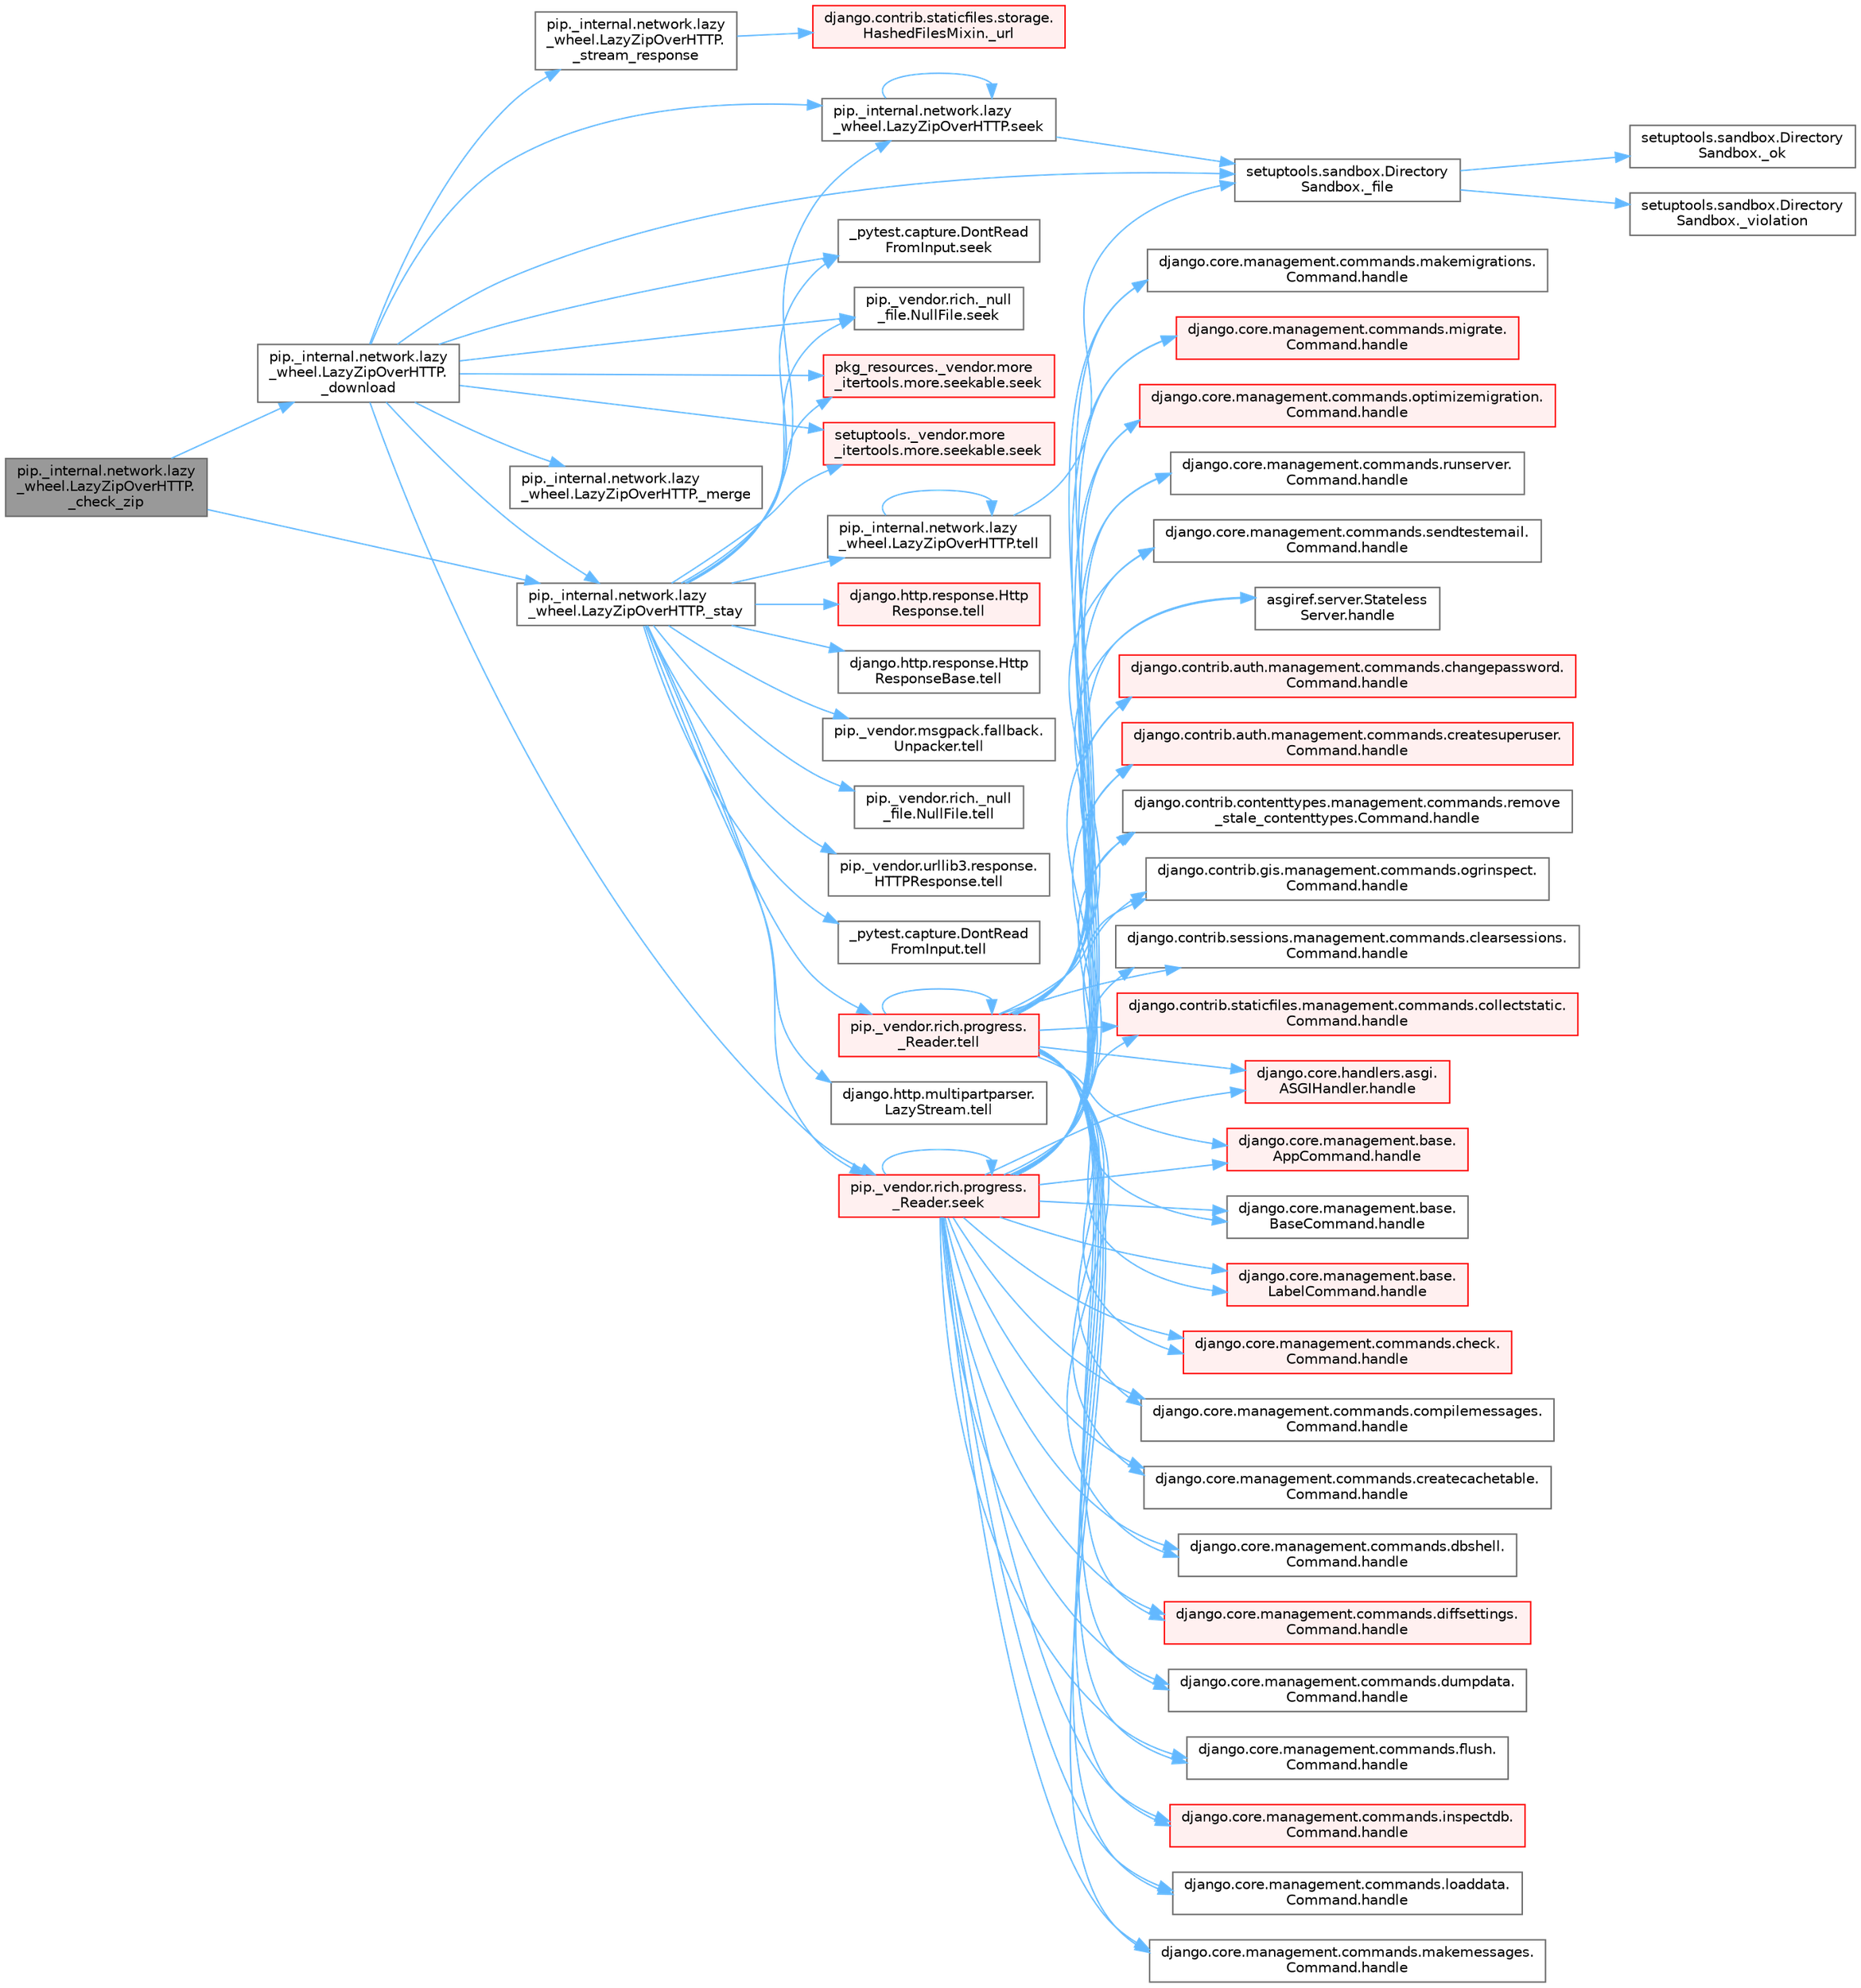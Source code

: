 digraph "pip._internal.network.lazy_wheel.LazyZipOverHTTP._check_zip"
{
 // LATEX_PDF_SIZE
  bgcolor="transparent";
  edge [fontname=Helvetica,fontsize=10,labelfontname=Helvetica,labelfontsize=10];
  node [fontname=Helvetica,fontsize=10,shape=box,height=0.2,width=0.4];
  rankdir="LR";
  Node1 [id="Node000001",label="pip._internal.network.lazy\l_wheel.LazyZipOverHTTP.\l_check_zip",height=0.2,width=0.4,color="gray40", fillcolor="grey60", style="filled", fontcolor="black",tooltip=" "];
  Node1 -> Node2 [id="edge1_Node000001_Node000002",color="steelblue1",style="solid",tooltip=" "];
  Node2 [id="Node000002",label="pip._internal.network.lazy\l_wheel.LazyZipOverHTTP.\l_download",height=0.2,width=0.4,color="grey40", fillcolor="white", style="filled",URL="$classpip_1_1__internal_1_1network_1_1lazy__wheel_1_1_lazy_zip_over_h_t_t_p.html#ad2434541dbceb1d56f3982d08a80a3ad",tooltip=" "];
  Node2 -> Node3 [id="edge2_Node000002_Node000003",color="steelblue1",style="solid",tooltip=" "];
  Node3 [id="Node000003",label="setuptools.sandbox.Directory\lSandbox._file",height=0.2,width=0.4,color="grey40", fillcolor="white", style="filled",URL="$classsetuptools_1_1sandbox_1_1_directory_sandbox.html#acf799106ef73553cbfdf57cc16babd98",tooltip=" "];
  Node3 -> Node4 [id="edge3_Node000003_Node000004",color="steelblue1",style="solid",tooltip=" "];
  Node4 [id="Node000004",label="setuptools.sandbox.Directory\lSandbox._ok",height=0.2,width=0.4,color="grey40", fillcolor="white", style="filled",URL="$classsetuptools_1_1sandbox_1_1_directory_sandbox.html#abfdcff9b89e73dd53456f61f8e4faffe",tooltip=" "];
  Node3 -> Node5 [id="edge4_Node000003_Node000005",color="steelblue1",style="solid",tooltip=" "];
  Node5 [id="Node000005",label="setuptools.sandbox.Directory\lSandbox._violation",height=0.2,width=0.4,color="grey40", fillcolor="white", style="filled",URL="$classsetuptools_1_1sandbox_1_1_directory_sandbox.html#a8c89d3b8ec435167b115d5baa50e244f",tooltip=" "];
  Node2 -> Node6 [id="edge5_Node000002_Node000006",color="steelblue1",style="solid",tooltip=" "];
  Node6 [id="Node000006",label="pip._internal.network.lazy\l_wheel.LazyZipOverHTTP._merge",height=0.2,width=0.4,color="grey40", fillcolor="white", style="filled",URL="$classpip_1_1__internal_1_1network_1_1lazy__wheel_1_1_lazy_zip_over_h_t_t_p.html#a6288904450caaae6fc0886538c51aa45",tooltip=" "];
  Node2 -> Node7 [id="edge6_Node000002_Node000007",color="steelblue1",style="solid",tooltip=" "];
  Node7 [id="Node000007",label="pip._internal.network.lazy\l_wheel.LazyZipOverHTTP._stay",height=0.2,width=0.4,color="grey40", fillcolor="white", style="filled",URL="$classpip_1_1__internal_1_1network_1_1lazy__wheel_1_1_lazy_zip_over_h_t_t_p.html#a757f463c119369d7ac94764fa5d8b053",tooltip=" "];
  Node7 -> Node8 [id="edge7_Node000007_Node000008",color="steelblue1",style="solid",tooltip=" "];
  Node8 [id="Node000008",label="_pytest.capture.DontRead\lFromInput.seek",height=0.2,width=0.4,color="grey40", fillcolor="white", style="filled",URL="$class__pytest_1_1capture_1_1_dont_read_from_input.html#ad64c2c2ee226dfd47d613334303ea339",tooltip=" "];
  Node7 -> Node9 [id="edge8_Node000007_Node000009",color="steelblue1",style="solid",tooltip=" "];
  Node9 [id="Node000009",label="pip._internal.network.lazy\l_wheel.LazyZipOverHTTP.seek",height=0.2,width=0.4,color="grey40", fillcolor="white", style="filled",URL="$classpip_1_1__internal_1_1network_1_1lazy__wheel_1_1_lazy_zip_over_h_t_t_p.html#ada98bb65dd121f36ea9da51a44a9e22f",tooltip=" "];
  Node9 -> Node3 [id="edge9_Node000009_Node000003",color="steelblue1",style="solid",tooltip=" "];
  Node9 -> Node9 [id="edge10_Node000009_Node000009",color="steelblue1",style="solid",tooltip=" "];
  Node7 -> Node10 [id="edge11_Node000007_Node000010",color="steelblue1",style="solid",tooltip=" "];
  Node10 [id="Node000010",label="pip._vendor.rich._null\l_file.NullFile.seek",height=0.2,width=0.4,color="grey40", fillcolor="white", style="filled",URL="$classpip_1_1__vendor_1_1rich_1_1__null__file_1_1_null_file.html#aba95a7be77f8ed1d9abc7643996bf6b0",tooltip=" "];
  Node7 -> Node11 [id="edge12_Node000007_Node000011",color="steelblue1",style="solid",tooltip=" "];
  Node11 [id="Node000011",label="pip._vendor.rich.progress.\l_Reader.seek",height=0.2,width=0.4,color="red", fillcolor="#FFF0F0", style="filled",URL="$classpip_1_1__vendor_1_1rich_1_1progress_1_1___reader.html#a8577bcef22b050ec6d7b7cb2ce1b9053",tooltip=" "];
  Node11 -> Node12 [id="edge13_Node000011_Node000012",color="steelblue1",style="solid",tooltip=" "];
  Node12 [id="Node000012",label="asgiref.server.Stateless\lServer.handle",height=0.2,width=0.4,color="grey40", fillcolor="white", style="filled",URL="$classasgiref_1_1server_1_1_stateless_server.html#a35cf023938b43f40945fa4c4072ffbc1",tooltip=" "];
  Node11 -> Node13 [id="edge14_Node000011_Node000013",color="steelblue1",style="solid",tooltip=" "];
  Node13 [id="Node000013",label="django.contrib.auth.management.commands.changepassword.\lCommand.handle",height=0.2,width=0.4,color="red", fillcolor="#FFF0F0", style="filled",URL="$classdjango_1_1contrib_1_1auth_1_1management_1_1commands_1_1changepassword_1_1_command.html#a8967db67e9ba34055e8053ad062d9006",tooltip=" "];
  Node11 -> Node15 [id="edge15_Node000011_Node000015",color="steelblue1",style="solid",tooltip=" "];
  Node15 [id="Node000015",label="django.contrib.auth.management.commands.createsuperuser.\lCommand.handle",height=0.2,width=0.4,color="red", fillcolor="#FFF0F0", style="filled",URL="$classdjango_1_1contrib_1_1auth_1_1management_1_1commands_1_1createsuperuser_1_1_command.html#acc63f22a8181da25db0750a091470287",tooltip=" "];
  Node11 -> Node19 [id="edge16_Node000011_Node000019",color="steelblue1",style="solid",tooltip=" "];
  Node19 [id="Node000019",label="django.contrib.contenttypes.management.commands.remove\l_stale_contenttypes.Command.handle",height=0.2,width=0.4,color="grey40", fillcolor="white", style="filled",URL="$classdjango_1_1contrib_1_1contenttypes_1_1management_1_1commands_1_1remove__stale__contenttypes_1_1_command.html#a4877da71ed28ae791e138ba2fbf1dffe",tooltip=" "];
  Node11 -> Node20 [id="edge17_Node000011_Node000020",color="steelblue1",style="solid",tooltip=" "];
  Node20 [id="Node000020",label="django.contrib.gis.management.commands.ogrinspect.\lCommand.handle",height=0.2,width=0.4,color="grey40", fillcolor="white", style="filled",URL="$classdjango_1_1contrib_1_1gis_1_1management_1_1commands_1_1ogrinspect_1_1_command.html#ae6396324a38c7fcad96d9521034036b7",tooltip=" "];
  Node11 -> Node21 [id="edge18_Node000011_Node000021",color="steelblue1",style="solid",tooltip=" "];
  Node21 [id="Node000021",label="django.contrib.sessions.management.commands.clearsessions.\lCommand.handle",height=0.2,width=0.4,color="grey40", fillcolor="white", style="filled",URL="$classdjango_1_1contrib_1_1sessions_1_1management_1_1commands_1_1clearsessions_1_1_command.html#a729564a5d4b467fcc23bc0f9a4fa07c8",tooltip=" "];
  Node11 -> Node22 [id="edge19_Node000011_Node000022",color="steelblue1",style="solid",tooltip=" "];
  Node22 [id="Node000022",label="django.contrib.staticfiles.management.commands.collectstatic.\lCommand.handle",height=0.2,width=0.4,color="red", fillcolor="#FFF0F0", style="filled",URL="$classdjango_1_1contrib_1_1staticfiles_1_1management_1_1commands_1_1collectstatic_1_1_command.html#a77042fe151f5e5c26990bdd187c9f21e",tooltip=" "];
  Node11 -> Node716 [id="edge20_Node000011_Node000716",color="steelblue1",style="solid",tooltip=" "];
  Node716 [id="Node000716",label="django.core.handlers.asgi.\lASGIHandler.handle",height=0.2,width=0.4,color="red", fillcolor="#FFF0F0", style="filled",URL="$classdjango_1_1core_1_1handlers_1_1asgi_1_1_a_s_g_i_handler.html#ab8bd4217b27960d333b61f7311b7f8ee",tooltip=" "];
  Node11 -> Node726 [id="edge21_Node000011_Node000726",color="steelblue1",style="solid",tooltip=" "];
  Node726 [id="Node000726",label="django.core.management.base.\lAppCommand.handle",height=0.2,width=0.4,color="red", fillcolor="#FFF0F0", style="filled",URL="$classdjango_1_1core_1_1management_1_1base_1_1_app_command.html#ae9ba2e4e61b6a84c5937979789996637",tooltip=" "];
  Node11 -> Node729 [id="edge22_Node000011_Node000729",color="steelblue1",style="solid",tooltip=" "];
  Node729 [id="Node000729",label="django.core.management.base.\lBaseCommand.handle",height=0.2,width=0.4,color="grey40", fillcolor="white", style="filled",URL="$classdjango_1_1core_1_1management_1_1base_1_1_base_command.html#a52656ddf33d25f682f484c5d505a811d",tooltip=" "];
  Node11 -> Node730 [id="edge23_Node000011_Node000730",color="steelblue1",style="solid",tooltip=" "];
  Node730 [id="Node000730",label="django.core.management.base.\lLabelCommand.handle",height=0.2,width=0.4,color="red", fillcolor="#FFF0F0", style="filled",URL="$classdjango_1_1core_1_1management_1_1base_1_1_label_command.html#a5c44b4382ba6b7ead19c692f18811a09",tooltip=" "];
  Node11 -> Node733 [id="edge24_Node000011_Node000733",color="steelblue1",style="solid",tooltip=" "];
  Node733 [id="Node000733",label="django.core.management.commands.check.\lCommand.handle",height=0.2,width=0.4,color="red", fillcolor="#FFF0F0", style="filled",URL="$classdjango_1_1core_1_1management_1_1commands_1_1check_1_1_command.html#a4170f8ebcb94254dfffabf874e7c8a37",tooltip=" "];
  Node11 -> Node3099 [id="edge25_Node000011_Node003099",color="steelblue1",style="solid",tooltip=" "];
  Node3099 [id="Node003099",label="django.core.management.commands.compilemessages.\lCommand.handle",height=0.2,width=0.4,color="grey40", fillcolor="white", style="filled",URL="$classdjango_1_1core_1_1management_1_1commands_1_1compilemessages_1_1_command.html#a9567423b370d867833616c271a896ea4",tooltip=" "];
  Node11 -> Node3100 [id="edge26_Node000011_Node003100",color="steelblue1",style="solid",tooltip=" "];
  Node3100 [id="Node003100",label="django.core.management.commands.createcachetable.\lCommand.handle",height=0.2,width=0.4,color="grey40", fillcolor="white", style="filled",URL="$classdjango_1_1core_1_1management_1_1commands_1_1createcachetable_1_1_command.html#ac8cec4d5951f73d3fbebaa3c1ed5d018",tooltip=" "];
  Node11 -> Node3101 [id="edge27_Node000011_Node003101",color="steelblue1",style="solid",tooltip=" "];
  Node3101 [id="Node003101",label="django.core.management.commands.dbshell.\lCommand.handle",height=0.2,width=0.4,color="grey40", fillcolor="white", style="filled",URL="$classdjango_1_1core_1_1management_1_1commands_1_1dbshell_1_1_command.html#a91779bec0f76dbee6a02931805fd27cc",tooltip=" "];
  Node11 -> Node3102 [id="edge28_Node000011_Node003102",color="steelblue1",style="solid",tooltip=" "];
  Node3102 [id="Node003102",label="django.core.management.commands.diffsettings.\lCommand.handle",height=0.2,width=0.4,color="red", fillcolor="#FFF0F0", style="filled",URL="$classdjango_1_1core_1_1management_1_1commands_1_1diffsettings_1_1_command.html#aee3bf2e90e75bf3e5764ab1803632a9a",tooltip=" "];
  Node11 -> Node3104 [id="edge29_Node000011_Node003104",color="steelblue1",style="solid",tooltip=" "];
  Node3104 [id="Node003104",label="django.core.management.commands.dumpdata.\lCommand.handle",height=0.2,width=0.4,color="grey40", fillcolor="white", style="filled",URL="$classdjango_1_1core_1_1management_1_1commands_1_1dumpdata_1_1_command.html#a22426384e97349e4c9682023ae722caa",tooltip=" "];
  Node11 -> Node3105 [id="edge30_Node000011_Node003105",color="steelblue1",style="solid",tooltip=" "];
  Node3105 [id="Node003105",label="django.core.management.commands.flush.\lCommand.handle",height=0.2,width=0.4,color="grey40", fillcolor="white", style="filled",URL="$classdjango_1_1core_1_1management_1_1commands_1_1flush_1_1_command.html#a588f5474800a8da0685eb6a9f0bb8224",tooltip=" "];
  Node11 -> Node3106 [id="edge31_Node000011_Node003106",color="steelblue1",style="solid",tooltip=" "];
  Node3106 [id="Node003106",label="django.core.management.commands.inspectdb.\lCommand.handle",height=0.2,width=0.4,color="red", fillcolor="#FFF0F0", style="filled",URL="$classdjango_1_1core_1_1management_1_1commands_1_1inspectdb_1_1_command.html#a668a81e8e42d3dafc2d6e00ac61e1dab",tooltip=" "];
  Node11 -> Node3119 [id="edge32_Node000011_Node003119",color="steelblue1",style="solid",tooltip=" "];
  Node3119 [id="Node003119",label="django.core.management.commands.loaddata.\lCommand.handle",height=0.2,width=0.4,color="grey40", fillcolor="white", style="filled",URL="$classdjango_1_1core_1_1management_1_1commands_1_1loaddata_1_1_command.html#a72ede845c482467e0484e2fdeebc4a42",tooltip=" "];
  Node11 -> Node3120 [id="edge33_Node000011_Node003120",color="steelblue1",style="solid",tooltip=" "];
  Node3120 [id="Node003120",label="django.core.management.commands.makemessages.\lCommand.handle",height=0.2,width=0.4,color="grey40", fillcolor="white", style="filled",URL="$classdjango_1_1core_1_1management_1_1commands_1_1makemessages_1_1_command.html#a10de58af9924679bd2c747fa210ac674",tooltip=" "];
  Node11 -> Node3121 [id="edge34_Node000011_Node003121",color="steelblue1",style="solid",tooltip=" "];
  Node3121 [id="Node003121",label="django.core.management.commands.makemigrations.\lCommand.handle",height=0.2,width=0.4,color="grey40", fillcolor="white", style="filled",URL="$classdjango_1_1core_1_1management_1_1commands_1_1makemigrations_1_1_command.html#ab5e944d112a1c969d97ff2625e4f2f4d",tooltip=" "];
  Node11 -> Node3122 [id="edge35_Node000011_Node003122",color="steelblue1",style="solid",tooltip=" "];
  Node3122 [id="Node003122",label="django.core.management.commands.migrate.\lCommand.handle",height=0.2,width=0.4,color="red", fillcolor="#FFF0F0", style="filled",URL="$classdjango_1_1core_1_1management_1_1commands_1_1migrate_1_1_command.html#a659ec347367471d5c828fc3520ebc0fa",tooltip=" "];
  Node11 -> Node3123 [id="edge36_Node000011_Node003123",color="steelblue1",style="solid",tooltip=" "];
  Node3123 [id="Node003123",label="django.core.management.commands.optimizemigration.\lCommand.handle",height=0.2,width=0.4,color="red", fillcolor="#FFF0F0", style="filled",URL="$classdjango_1_1core_1_1management_1_1commands_1_1optimizemigration_1_1_command.html#aad48454ff16af042fe3eafb74f18bd2d",tooltip=" "];
  Node11 -> Node3124 [id="edge37_Node000011_Node003124",color="steelblue1",style="solid",tooltip=" "];
  Node3124 [id="Node003124",label="django.core.management.commands.runserver.\lCommand.handle",height=0.2,width=0.4,color="grey40", fillcolor="white", style="filled",URL="$classdjango_1_1core_1_1management_1_1commands_1_1runserver_1_1_command.html#ae12b29ba60ddf9ac264355e8de072af9",tooltip=" "];
  Node11 -> Node3125 [id="edge38_Node000011_Node003125",color="steelblue1",style="solid",tooltip=" "];
  Node3125 [id="Node003125",label="django.core.management.commands.sendtestemail.\lCommand.handle",height=0.2,width=0.4,color="grey40", fillcolor="white", style="filled",URL="$classdjango_1_1core_1_1management_1_1commands_1_1sendtestemail_1_1_command.html#aaa80e8ffebec9a8b315828cd39935042",tooltip=" "];
  Node11 -> Node11 [id="edge39_Node000011_Node000011",color="steelblue1",style="solid",tooltip=" "];
  Node7 -> Node260 [id="edge40_Node000007_Node000260",color="steelblue1",style="solid",tooltip=" "];
  Node260 [id="Node000260",label="pkg_resources._vendor.more\l_itertools.more.seekable.seek",height=0.2,width=0.4,color="red", fillcolor="#FFF0F0", style="filled",URL="$classpkg__resources_1_1__vendor_1_1more__itertools_1_1more_1_1seekable.html#a43fb97405b207943d88386dbde476ab8",tooltip=" "];
  Node7 -> Node263 [id="edge41_Node000007_Node000263",color="steelblue1",style="solid",tooltip=" "];
  Node263 [id="Node000263",label="setuptools._vendor.more\l_itertools.more.seekable.seek",height=0.2,width=0.4,color="red", fillcolor="#FFF0F0", style="filled",URL="$classsetuptools_1_1__vendor_1_1more__itertools_1_1more_1_1seekable.html#a0b97c973a001206b613aceec779eae34",tooltip=" "];
  Node7 -> Node4295 [id="edge42_Node000007_Node004295",color="steelblue1",style="solid",tooltip=" "];
  Node4295 [id="Node004295",label="_pytest.capture.DontRead\lFromInput.tell",height=0.2,width=0.4,color="grey40", fillcolor="white", style="filled",URL="$class__pytest_1_1capture_1_1_dont_read_from_input.html#aa7b2de0d7851f2763c05f4f00099eef0",tooltip=" "];
  Node7 -> Node4296 [id="edge43_Node000007_Node004296",color="steelblue1",style="solid",tooltip=" "];
  Node4296 [id="Node004296",label="django.http.multipartparser.\lLazyStream.tell",height=0.2,width=0.4,color="grey40", fillcolor="white", style="filled",URL="$classdjango_1_1http_1_1multipartparser_1_1_lazy_stream.html#a041c0b87d9478cc8f8d6d9782e8ca314",tooltip=" "];
  Node7 -> Node4297 [id="edge44_Node000007_Node004297",color="steelblue1",style="solid",tooltip=" "];
  Node4297 [id="Node004297",label="django.http.response.Http\lResponse.tell",height=0.2,width=0.4,color="red", fillcolor="#FFF0F0", style="filled",URL="$classdjango_1_1http_1_1response_1_1_http_response.html#a3ebb80b8c6b34a25d50f6fe713c8a050",tooltip=" "];
  Node7 -> Node4298 [id="edge45_Node000007_Node004298",color="steelblue1",style="solid",tooltip=" "];
  Node4298 [id="Node004298",label="django.http.response.Http\lResponseBase.tell",height=0.2,width=0.4,color="grey40", fillcolor="white", style="filled",URL="$classdjango_1_1http_1_1response_1_1_http_response_base.html#a7ccc0b9bde9506f5fd208f1af298d399",tooltip=" "];
  Node7 -> Node4299 [id="edge46_Node000007_Node004299",color="steelblue1",style="solid",tooltip=" "];
  Node4299 [id="Node004299",label="pip._internal.network.lazy\l_wheel.LazyZipOverHTTP.tell",height=0.2,width=0.4,color="grey40", fillcolor="white", style="filled",URL="$classpip_1_1__internal_1_1network_1_1lazy__wheel_1_1_lazy_zip_over_h_t_t_p.html#a14b809a6fc259fe59f16bb978c9efda0",tooltip=" "];
  Node4299 -> Node3 [id="edge47_Node004299_Node000003",color="steelblue1",style="solid",tooltip=" "];
  Node4299 -> Node4299 [id="edge48_Node004299_Node004299",color="steelblue1",style="solid",tooltip=" "];
  Node7 -> Node4300 [id="edge49_Node000007_Node004300",color="steelblue1",style="solid",tooltip=" "];
  Node4300 [id="Node004300",label="pip._vendor.msgpack.fallback.\lUnpacker.tell",height=0.2,width=0.4,color="grey40", fillcolor="white", style="filled",URL="$classpip_1_1__vendor_1_1msgpack_1_1fallback_1_1_unpacker.html#ac3aae11ddcd9737659bace1d5991fc60",tooltip=" "];
  Node7 -> Node4301 [id="edge50_Node000007_Node004301",color="steelblue1",style="solid",tooltip=" "];
  Node4301 [id="Node004301",label="pip._vendor.rich._null\l_file.NullFile.tell",height=0.2,width=0.4,color="grey40", fillcolor="white", style="filled",URL="$classpip_1_1__vendor_1_1rich_1_1__null__file_1_1_null_file.html#aa2f738f1ef99100860a7be077642bd78",tooltip=" "];
  Node7 -> Node4302 [id="edge51_Node000007_Node004302",color="steelblue1",style="solid",tooltip=" "];
  Node4302 [id="Node004302",label="pip._vendor.rich.progress.\l_Reader.tell",height=0.2,width=0.4,color="red", fillcolor="#FFF0F0", style="filled",URL="$classpip_1_1__vendor_1_1rich_1_1progress_1_1___reader.html#a4ec4039f47700772d40242efb68da47e",tooltip=" "];
  Node4302 -> Node12 [id="edge52_Node004302_Node000012",color="steelblue1",style="solid",tooltip=" "];
  Node4302 -> Node13 [id="edge53_Node004302_Node000013",color="steelblue1",style="solid",tooltip=" "];
  Node4302 -> Node15 [id="edge54_Node004302_Node000015",color="steelblue1",style="solid",tooltip=" "];
  Node4302 -> Node19 [id="edge55_Node004302_Node000019",color="steelblue1",style="solid",tooltip=" "];
  Node4302 -> Node20 [id="edge56_Node004302_Node000020",color="steelblue1",style="solid",tooltip=" "];
  Node4302 -> Node21 [id="edge57_Node004302_Node000021",color="steelblue1",style="solid",tooltip=" "];
  Node4302 -> Node22 [id="edge58_Node004302_Node000022",color="steelblue1",style="solid",tooltip=" "];
  Node4302 -> Node716 [id="edge59_Node004302_Node000716",color="steelblue1",style="solid",tooltip=" "];
  Node4302 -> Node726 [id="edge60_Node004302_Node000726",color="steelblue1",style="solid",tooltip=" "];
  Node4302 -> Node729 [id="edge61_Node004302_Node000729",color="steelblue1",style="solid",tooltip=" "];
  Node4302 -> Node730 [id="edge62_Node004302_Node000730",color="steelblue1",style="solid",tooltip=" "];
  Node4302 -> Node733 [id="edge63_Node004302_Node000733",color="steelblue1",style="solid",tooltip=" "];
  Node4302 -> Node3099 [id="edge64_Node004302_Node003099",color="steelblue1",style="solid",tooltip=" "];
  Node4302 -> Node3100 [id="edge65_Node004302_Node003100",color="steelblue1",style="solid",tooltip=" "];
  Node4302 -> Node3101 [id="edge66_Node004302_Node003101",color="steelblue1",style="solid",tooltip=" "];
  Node4302 -> Node3102 [id="edge67_Node004302_Node003102",color="steelblue1",style="solid",tooltip=" "];
  Node4302 -> Node3104 [id="edge68_Node004302_Node003104",color="steelblue1",style="solid",tooltip=" "];
  Node4302 -> Node3105 [id="edge69_Node004302_Node003105",color="steelblue1",style="solid",tooltip=" "];
  Node4302 -> Node3106 [id="edge70_Node004302_Node003106",color="steelblue1",style="solid",tooltip=" "];
  Node4302 -> Node3119 [id="edge71_Node004302_Node003119",color="steelblue1",style="solid",tooltip=" "];
  Node4302 -> Node3120 [id="edge72_Node004302_Node003120",color="steelblue1",style="solid",tooltip=" "];
  Node4302 -> Node3121 [id="edge73_Node004302_Node003121",color="steelblue1",style="solid",tooltip=" "];
  Node4302 -> Node3122 [id="edge74_Node004302_Node003122",color="steelblue1",style="solid",tooltip=" "];
  Node4302 -> Node3123 [id="edge75_Node004302_Node003123",color="steelblue1",style="solid",tooltip=" "];
  Node4302 -> Node3124 [id="edge76_Node004302_Node003124",color="steelblue1",style="solid",tooltip=" "];
  Node4302 -> Node3125 [id="edge77_Node004302_Node003125",color="steelblue1",style="solid",tooltip=" "];
  Node4302 -> Node4302 [id="edge78_Node004302_Node004302",color="steelblue1",style="solid",tooltip=" "];
  Node7 -> Node4303 [id="edge79_Node000007_Node004303",color="steelblue1",style="solid",tooltip=" "];
  Node4303 [id="Node004303",label="pip._vendor.urllib3.response.\lHTTPResponse.tell",height=0.2,width=0.4,color="grey40", fillcolor="white", style="filled",URL="$classpip_1_1__vendor_1_1urllib3_1_1response_1_1_h_t_t_p_response.html#a364cafc5e7b9838c122887df2aba1d80",tooltip=" "];
  Node2 -> Node4525 [id="edge80_Node000002_Node004525",color="steelblue1",style="solid",tooltip=" "];
  Node4525 [id="Node004525",label="pip._internal.network.lazy\l_wheel.LazyZipOverHTTP.\l_stream_response",height=0.2,width=0.4,color="grey40", fillcolor="white", style="filled",URL="$classpip_1_1__internal_1_1network_1_1lazy__wheel_1_1_lazy_zip_over_h_t_t_p.html#a0219c4671a1527dbd42f4011238984ac",tooltip=" "];
  Node4525 -> Node2112 [id="edge81_Node004525_Node002112",color="steelblue1",style="solid",tooltip=" "];
  Node2112 [id="Node002112",label="django.contrib.staticfiles.storage.\lHashedFilesMixin._url",height=0.2,width=0.4,color="red", fillcolor="#FFF0F0", style="filled",URL="$classdjango_1_1contrib_1_1staticfiles_1_1storage_1_1_hashed_files_mixin.html#a998d69b32b054ac5726f5036e7dfbdf3",tooltip=" "];
  Node2 -> Node8 [id="edge82_Node000002_Node000008",color="steelblue1",style="solid",tooltip=" "];
  Node2 -> Node9 [id="edge83_Node000002_Node000009",color="steelblue1",style="solid",tooltip=" "];
  Node2 -> Node10 [id="edge84_Node000002_Node000010",color="steelblue1",style="solid",tooltip=" "];
  Node2 -> Node11 [id="edge85_Node000002_Node000011",color="steelblue1",style="solid",tooltip=" "];
  Node2 -> Node260 [id="edge86_Node000002_Node000260",color="steelblue1",style="solid",tooltip=" "];
  Node2 -> Node263 [id="edge87_Node000002_Node000263",color="steelblue1",style="solid",tooltip=" "];
  Node1 -> Node7 [id="edge88_Node000001_Node000007",color="steelblue1",style="solid",tooltip=" "];
}
